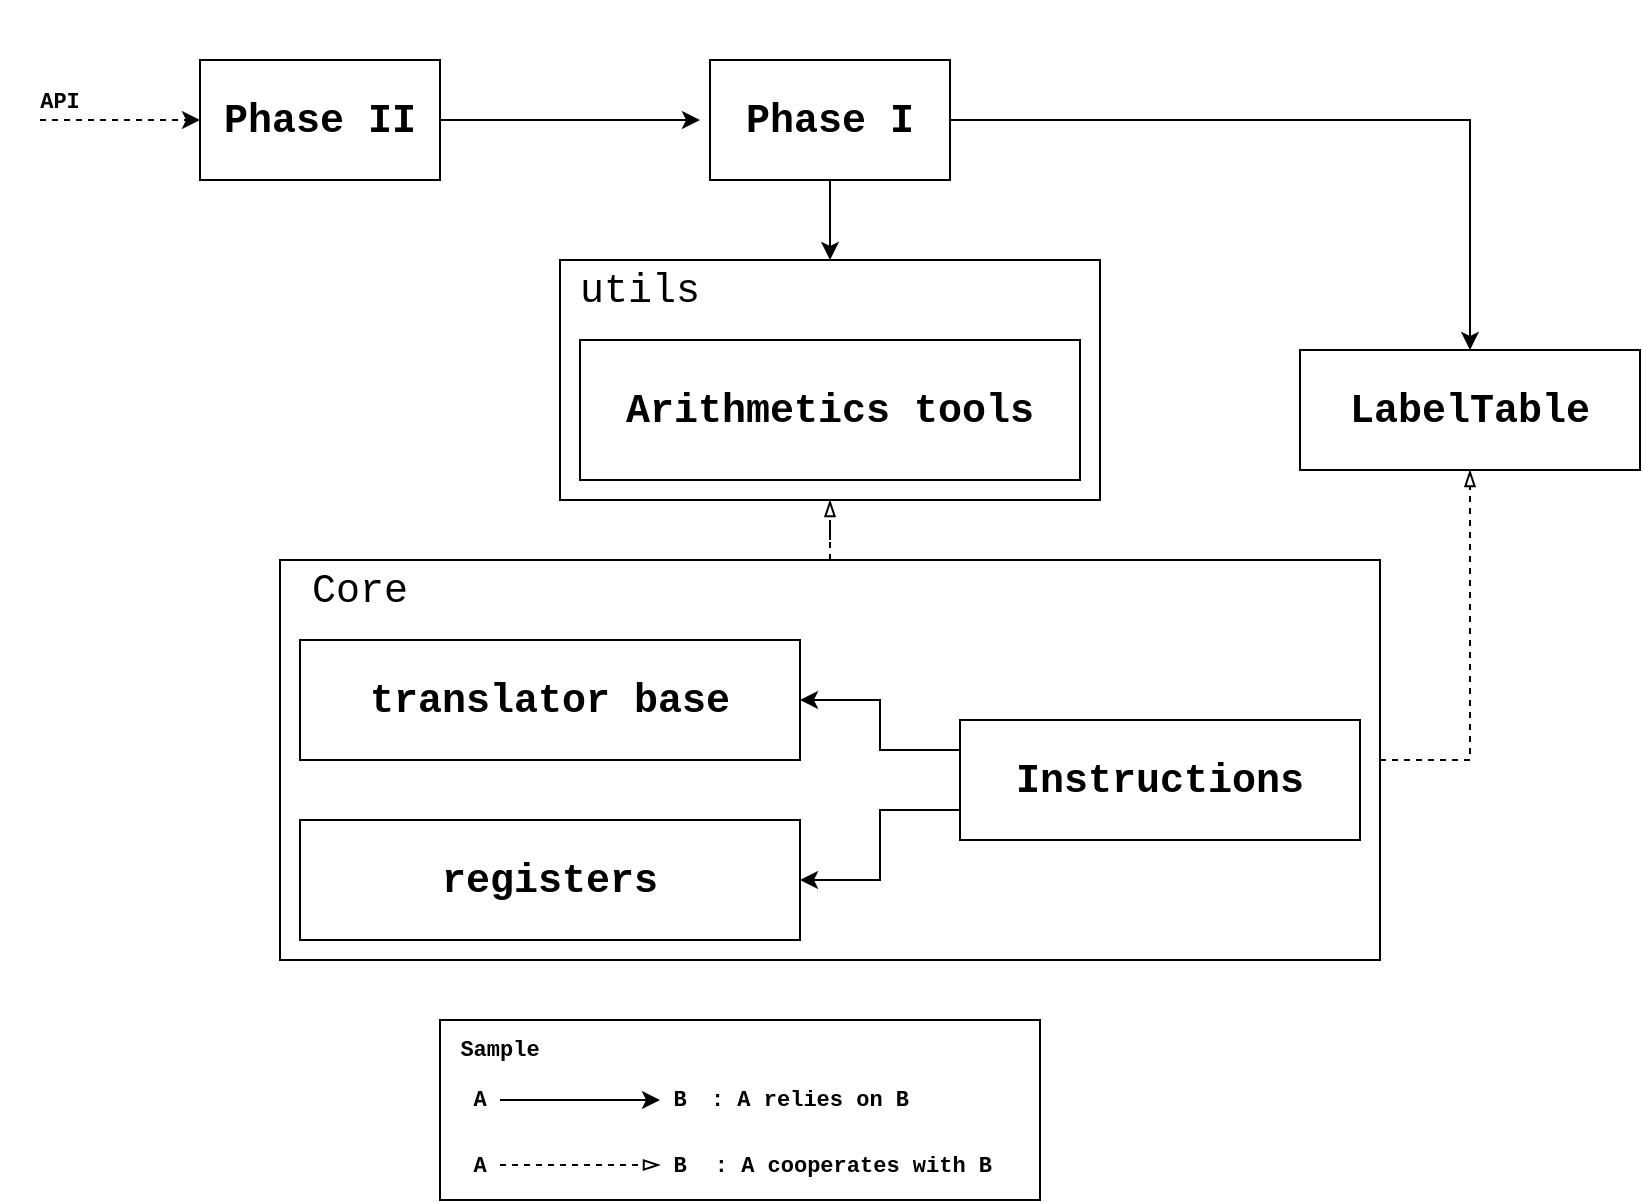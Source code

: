 <mxfile version="16.6.2" type="github">
  <diagram name="Page-1" id="e56a1550-8fbb-45ad-956c-1786394a9013">
    <mxGraphModel dx="3812" dy="-712" grid="1" gridSize="10" guides="1" tooltips="1" connect="1" arrows="1" fold="1" page="1" pageScale="1" pageWidth="1100" pageHeight="850" background="none" math="0" shadow="0">
      <root>
        <mxCell id="0" />
        <mxCell id="1" parent="0" />
        <mxCell id="jYgsmMBTekUpaIYiXiGc-63" style="edgeStyle=orthogonalEdgeStyle;rounded=0;orthogonalLoop=1;jettySize=auto;html=1;fontFamily=Courier New;fontSize=20;" edge="1" parent="1" source="jYgsmMBTekUpaIYiXiGc-41">
          <mxGeometry relative="1" as="geometry">
            <mxPoint x="-1330" y="1960" as="targetPoint" />
          </mxGeometry>
        </mxCell>
        <mxCell id="jYgsmMBTekUpaIYiXiGc-41" value="&lt;font style=&quot;font-size: 20px ; line-height: 1.4&quot; face=&quot;Courier New&quot;&gt;&lt;b&gt;Phase II&lt;/b&gt;&lt;/font&gt;" style="rounded=0;whiteSpace=wrap;html=1;strokeWidth=1;" vertex="1" parent="1">
          <mxGeometry x="-1580" y="1930" width="120" height="60" as="geometry" />
        </mxCell>
        <mxCell id="jYgsmMBTekUpaIYiXiGc-43" value="&lt;font style=&quot;font-size: 20px ; line-height: 1.4&quot; face=&quot;Courier New&quot;&gt;&lt;b&gt;LabelTable&lt;/b&gt;&lt;/font&gt;" style="rounded=0;whiteSpace=wrap;html=1;strokeWidth=1;" vertex="1" parent="1">
          <mxGeometry x="-1030" y="2075" width="170" height="60" as="geometry" />
        </mxCell>
        <mxCell id="jYgsmMBTekUpaIYiXiGc-61" style="edgeStyle=orthogonalEdgeStyle;rounded=0;orthogonalLoop=1;jettySize=auto;html=1;entryX=0.5;entryY=0;entryDx=0;entryDy=0;fontFamily=Courier New;fontSize=20;" edge="1" parent="1" source="jYgsmMBTekUpaIYiXiGc-44" target="jYgsmMBTekUpaIYiXiGc-43">
          <mxGeometry relative="1" as="geometry" />
        </mxCell>
        <mxCell id="jYgsmMBTekUpaIYiXiGc-62" style="edgeStyle=orthogonalEdgeStyle;rounded=0;orthogonalLoop=1;jettySize=auto;html=1;entryX=0.5;entryY=0;entryDx=0;entryDy=0;fontFamily=Courier New;fontSize=20;" edge="1" parent="1" source="jYgsmMBTekUpaIYiXiGc-44" target="jYgsmMBTekUpaIYiXiGc-51">
          <mxGeometry relative="1" as="geometry" />
        </mxCell>
        <mxCell id="jYgsmMBTekUpaIYiXiGc-44" value="&lt;font style=&quot;font-size: 20px ; line-height: 1.4&quot; face=&quot;Courier New&quot;&gt;&lt;b&gt;Phase I&lt;/b&gt;&lt;/font&gt;" style="rounded=0;whiteSpace=wrap;html=1;strokeWidth=1;" vertex="1" parent="1">
          <mxGeometry x="-1325" y="1930" width="120" height="60" as="geometry" />
        </mxCell>
        <mxCell id="jYgsmMBTekUpaIYiXiGc-45" value="&lt;font style=&quot;font-size: 20px ; line-height: 1.4&quot; face=&quot;Courier New&quot;&gt;&lt;b&gt;translator base&lt;br&gt;&lt;/b&gt;&lt;/font&gt;" style="rounded=0;whiteSpace=wrap;html=1;strokeWidth=1;" vertex="1" parent="1">
          <mxGeometry x="-1530" y="2220" width="250" height="60" as="geometry" />
        </mxCell>
        <mxCell id="jYgsmMBTekUpaIYiXiGc-46" value="&lt;font style=&quot;font-size: 20px ; line-height: 1.4&quot; face=&quot;Courier New&quot;&gt;&lt;b&gt;registers&lt;/b&gt;&lt;/font&gt;" style="rounded=0;whiteSpace=wrap;html=1;strokeWidth=1;" vertex="1" parent="1">
          <mxGeometry x="-1530" y="2310" width="250" height="60" as="geometry" />
        </mxCell>
        <mxCell id="jYgsmMBTekUpaIYiXiGc-55" style="edgeStyle=orthogonalEdgeStyle;rounded=0;orthogonalLoop=1;jettySize=auto;html=1;exitX=0;exitY=0.25;exitDx=0;exitDy=0;entryX=1;entryY=0.5;entryDx=0;entryDy=0;fontFamily=Courier New;fontSize=20;" edge="1" parent="1" source="jYgsmMBTekUpaIYiXiGc-47" target="jYgsmMBTekUpaIYiXiGc-45">
          <mxGeometry relative="1" as="geometry" />
        </mxCell>
        <mxCell id="jYgsmMBTekUpaIYiXiGc-56" style="edgeStyle=orthogonalEdgeStyle;rounded=0;orthogonalLoop=1;jettySize=auto;html=1;exitX=0;exitY=0.75;exitDx=0;exitDy=0;entryX=1;entryY=0.5;entryDx=0;entryDy=0;fontFamily=Courier New;fontSize=20;" edge="1" parent="1" source="jYgsmMBTekUpaIYiXiGc-47" target="jYgsmMBTekUpaIYiXiGc-46">
          <mxGeometry relative="1" as="geometry" />
        </mxCell>
        <mxCell id="jYgsmMBTekUpaIYiXiGc-47" value="&lt;font style=&quot;font-size: 20px ; line-height: 1.4&quot; face=&quot;Courier New&quot;&gt;&lt;b&gt;Instructions&lt;/b&gt;&lt;/font&gt;" style="rounded=0;whiteSpace=wrap;html=1;strokeWidth=1;" vertex="1" parent="1">
          <mxGeometry x="-1200" y="2260" width="200" height="60" as="geometry" />
        </mxCell>
        <mxCell id="jYgsmMBTekUpaIYiXiGc-48" value="&lt;font style=&quot;font-size: 20px ; line-height: 1.4&quot; face=&quot;Courier New&quot;&gt;&lt;b&gt;Arithmetics tools&lt;/b&gt;&lt;/font&gt;" style="rounded=0;whiteSpace=wrap;html=1;strokeWidth=1;" vertex="1" parent="1">
          <mxGeometry x="-1390" y="2070" width="250" height="70" as="geometry" />
        </mxCell>
        <mxCell id="jYgsmMBTekUpaIYiXiGc-51" value="" style="rounded=0;whiteSpace=wrap;html=1;fontFamily=Courier New;fontSize=20;strokeWidth=1;fillColor=none;" vertex="1" parent="1">
          <mxGeometry x="-1400" y="2030" width="270" height="120" as="geometry" />
        </mxCell>
        <mxCell id="jYgsmMBTekUpaIYiXiGc-53" value="utils" style="text;html=1;strokeColor=none;fillColor=none;align=center;verticalAlign=middle;whiteSpace=wrap;rounded=0;fontFamily=Courier New;fontSize=20;" vertex="1" parent="1">
          <mxGeometry x="-1390" y="2030" width="60" height="30" as="geometry" />
        </mxCell>
        <mxCell id="jYgsmMBTekUpaIYiXiGc-60" style="edgeStyle=orthogonalEdgeStyle;rounded=0;orthogonalLoop=1;jettySize=auto;html=1;exitX=1;exitY=0.5;exitDx=0;exitDy=0;entryX=0.5;entryY=1;entryDx=0;entryDy=0;fontFamily=Courier New;fontSize=20;dashed=1;endArrow=blockThin;endFill=0;" edge="1" parent="1" source="jYgsmMBTekUpaIYiXiGc-57" target="jYgsmMBTekUpaIYiXiGc-43">
          <mxGeometry relative="1" as="geometry" />
        </mxCell>
        <mxCell id="jYgsmMBTekUpaIYiXiGc-64" style="edgeStyle=orthogonalEdgeStyle;rounded=0;orthogonalLoop=1;jettySize=auto;html=1;entryX=0.5;entryY=1;entryDx=0;entryDy=0;fontFamily=Courier New;fontSize=20;dashed=1;endArrow=blockThin;endFill=0;" edge="1" parent="1" source="jYgsmMBTekUpaIYiXiGc-57" target="jYgsmMBTekUpaIYiXiGc-51">
          <mxGeometry relative="1" as="geometry" />
        </mxCell>
        <mxCell id="jYgsmMBTekUpaIYiXiGc-57" value="" style="rounded=0;whiteSpace=wrap;html=1;fontFamily=Courier New;fontSize=20;strokeWidth=1;fillColor=none;" vertex="1" parent="1">
          <mxGeometry x="-1540" y="2180" width="550" height="200" as="geometry" />
        </mxCell>
        <mxCell id="jYgsmMBTekUpaIYiXiGc-59" value="Core" style="text;html=1;strokeColor=none;fillColor=none;align=center;verticalAlign=middle;whiteSpace=wrap;rounded=0;fontFamily=Courier New;fontSize=20;" vertex="1" parent="1">
          <mxGeometry x="-1530" y="2180" width="60" height="30" as="geometry" />
        </mxCell>
        <mxCell id="jYgsmMBTekUpaIYiXiGc-66" value="" style="endArrow=classic;html=1;rounded=0;dashed=1;fontFamily=Courier New;fontSize=20;entryX=0;entryY=0.5;entryDx=0;entryDy=0;" edge="1" parent="1" target="jYgsmMBTekUpaIYiXiGc-41">
          <mxGeometry width="50" height="50" relative="1" as="geometry">
            <mxPoint x="-1660" y="1960" as="sourcePoint" />
            <mxPoint x="-1670" y="1950" as="targetPoint" />
          </mxGeometry>
        </mxCell>
        <mxCell id="jYgsmMBTekUpaIYiXiGc-67" value="&lt;font style=&quot;font-size: 11px&quot;&gt;&lt;b&gt;API&lt;/b&gt;&lt;/font&gt;" style="text;html=1;strokeColor=none;fillColor=none;align=center;verticalAlign=top;whiteSpace=wrap;rounded=0;fontFamily=Courier New;fontSize=20;horizontal=1;labelPosition=center;verticalLabelPosition=bottom;" vertex="1" parent="1">
          <mxGeometry x="-1680" y="1900" width="60" height="30" as="geometry" />
        </mxCell>
        <mxCell id="jYgsmMBTekUpaIYiXiGc-71" value="" style="endArrow=classic;html=1;rounded=0;fontFamily=Courier New;fontSize=11;startArrow=none;entryX=0;entryY=0.5;entryDx=0;entryDy=0;" edge="1" parent="1" source="jYgsmMBTekUpaIYiXiGc-73" target="jYgsmMBTekUpaIYiXiGc-72">
          <mxGeometry width="50" height="50" relative="1" as="geometry">
            <mxPoint x="-1430" y="2449.62" as="sourcePoint" />
            <mxPoint x="-1370" y="2449.62" as="targetPoint" />
          </mxGeometry>
        </mxCell>
        <mxCell id="jYgsmMBTekUpaIYiXiGc-72" value="&lt;b&gt;B&lt;/b&gt;" style="text;html=1;strokeColor=none;fillColor=none;align=center;verticalAlign=middle;whiteSpace=wrap;rounded=0;fontFamily=Courier New;fontSize=11;" vertex="1" parent="1">
          <mxGeometry x="-1350" y="2437.5" width="20" height="25" as="geometry" />
        </mxCell>
        <mxCell id="jYgsmMBTekUpaIYiXiGc-73" value="&lt;b&gt;A&lt;/b&gt;" style="text;html=1;strokeColor=none;fillColor=none;align=center;verticalAlign=middle;whiteSpace=wrap;rounded=0;fontFamily=Courier New;fontSize=11;" vertex="1" parent="1">
          <mxGeometry x="-1450" y="2437.5" width="20" height="25" as="geometry" />
        </mxCell>
        <mxCell id="jYgsmMBTekUpaIYiXiGc-75" value="&lt;font style=&quot;font-size: 11px&quot;&gt;&lt;b&gt;: A relies on B&lt;/b&gt;&lt;/font&gt;" style="text;html=1;strokeColor=none;fillColor=none;align=center;verticalAlign=middle;whiteSpace=wrap;rounded=0;fontFamily=Courier New;fontSize=11;" vertex="1" parent="1">
          <mxGeometry x="-1350" y="2435" width="150" height="30" as="geometry" />
        </mxCell>
        <mxCell id="jYgsmMBTekUpaIYiXiGc-76" value="" style="endArrow=blockThin;html=1;rounded=0;fontFamily=Courier New;fontSize=11;startArrow=none;entryX=0;entryY=0.5;entryDx=0;entryDy=0;dashed=1;endFill=0;" edge="1" parent="1" source="jYgsmMBTekUpaIYiXiGc-78" target="jYgsmMBTekUpaIYiXiGc-77">
          <mxGeometry width="50" height="50" relative="1" as="geometry">
            <mxPoint x="-1430" y="2482.12" as="sourcePoint" />
            <mxPoint x="-1370" y="2482.12" as="targetPoint" />
          </mxGeometry>
        </mxCell>
        <mxCell id="jYgsmMBTekUpaIYiXiGc-77" value="&lt;b&gt;B&lt;/b&gt;" style="text;html=1;strokeColor=none;fillColor=none;align=center;verticalAlign=middle;whiteSpace=wrap;rounded=0;fontFamily=Courier New;fontSize=11;" vertex="1" parent="1">
          <mxGeometry x="-1350" y="2470" width="20" height="25" as="geometry" />
        </mxCell>
        <mxCell id="jYgsmMBTekUpaIYiXiGc-78" value="&lt;b&gt;A&lt;/b&gt;" style="text;html=1;strokeColor=none;fillColor=none;align=center;verticalAlign=middle;whiteSpace=wrap;rounded=0;fontFamily=Courier New;fontSize=11;" vertex="1" parent="1">
          <mxGeometry x="-1450" y="2470" width="20" height="25" as="geometry" />
        </mxCell>
        <mxCell id="jYgsmMBTekUpaIYiXiGc-79" value="&lt;font style=&quot;font-size: 11px&quot;&gt;&lt;b&gt;: A cooperates with B&amp;nbsp;&lt;/b&gt;&lt;/font&gt;" style="text;html=1;strokeColor=none;fillColor=none;align=center;verticalAlign=middle;whiteSpace=wrap;rounded=0;fontFamily=Courier New;fontSize=11;" vertex="1" parent="1">
          <mxGeometry x="-1340" y="2467.5" width="180" height="30" as="geometry" />
        </mxCell>
        <mxCell id="jYgsmMBTekUpaIYiXiGc-80" value="" style="rounded=0;whiteSpace=wrap;html=1;fontFamily=Courier New;fontSize=11;strokeWidth=1;fillColor=none;" vertex="1" parent="1">
          <mxGeometry x="-1460" y="2410" width="300" height="90" as="geometry" />
        </mxCell>
        <mxCell id="jYgsmMBTekUpaIYiXiGc-81" value="&lt;b&gt;Sample&lt;/b&gt;" style="text;html=1;strokeColor=none;fillColor=none;align=center;verticalAlign=middle;whiteSpace=wrap;rounded=0;fontFamily=Courier New;fontSize=11;" vertex="1" parent="1">
          <mxGeometry x="-1460" y="2410" width="60" height="30" as="geometry" />
        </mxCell>
      </root>
    </mxGraphModel>
  </diagram>
</mxfile>
